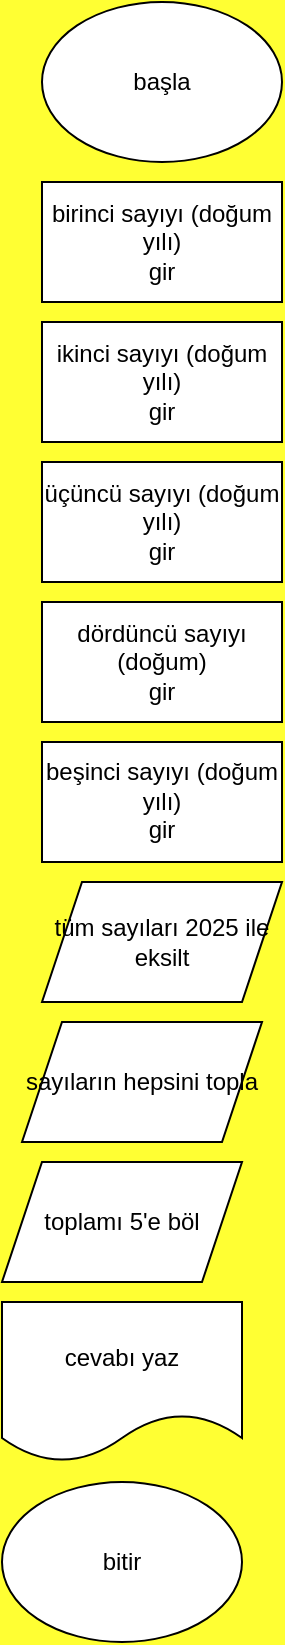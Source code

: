 <mxfile version="28.2.3">
  <diagram name="Sayfa -1" id="oC6L1IsjvVWyWyuJWO4w">
    <mxGraphModel dx="1426" dy="777" grid="1" gridSize="10" guides="1" tooltips="1" connect="1" arrows="1" fold="1" page="1" pageScale="1" pageWidth="827" pageHeight="1169" background="#FFFF33" math="0" shadow="0">
      <root>
        <mxCell id="0" />
        <mxCell id="1" parent="0" />
        <mxCell id="_QflyzR8KqbV0nlhvL80-1" value="başla" style="ellipse;whiteSpace=wrap;html=1;" parent="1" vertex="1">
          <mxGeometry x="340" y="130" width="120" height="80" as="geometry" />
        </mxCell>
        <mxCell id="_QflyzR8KqbV0nlhvL80-3" value="ikinci sayıyı (doğum yılı)&lt;div&gt;gir&lt;/div&gt;" style="rounded=0;whiteSpace=wrap;html=1;" parent="1" vertex="1">
          <mxGeometry x="340" y="290" width="120" height="60" as="geometry" />
        </mxCell>
        <mxCell id="_QflyzR8KqbV0nlhvL80-4" value="birinci sayıyı (doğum yılı)&lt;div&gt;gir&lt;/div&gt;" style="rounded=0;whiteSpace=wrap;html=1;" parent="1" vertex="1">
          <mxGeometry x="340" y="220" width="120" height="60" as="geometry" />
        </mxCell>
        <mxCell id="_QflyzR8KqbV0nlhvL80-5" value="dördüncü sayıyı (doğum)&lt;div&gt;gir&lt;/div&gt;" style="rounded=0;whiteSpace=wrap;html=1;" parent="1" vertex="1">
          <mxGeometry x="340" y="430" width="120" height="60" as="geometry" />
        </mxCell>
        <mxCell id="_QflyzR8KqbV0nlhvL80-6" value="üçüncü sayıyı (doğum yılı)&lt;div&gt;gir&lt;/div&gt;" style="rounded=0;whiteSpace=wrap;html=1;" parent="1" vertex="1">
          <mxGeometry x="340" y="360" width="120" height="60" as="geometry" />
        </mxCell>
        <mxCell id="_QflyzR8KqbV0nlhvL80-7" value="beşinci sayıyı (doğum yılı)&lt;div style=&quot;line-height: 130%;&quot;&gt;gir&lt;/div&gt;" style="rounded=0;whiteSpace=wrap;html=1;perimeterSpacing=0;strokeWidth=1;" parent="1" vertex="1">
          <mxGeometry x="340" y="500" width="120" height="60" as="geometry" />
        </mxCell>
        <mxCell id="_QflyzR8KqbV0nlhvL80-8" value="tüm sayıları 2025 ile eksilt" style="shape=parallelogram;perimeter=parallelogramPerimeter;whiteSpace=wrap;html=1;fixedSize=1;" parent="1" vertex="1">
          <mxGeometry x="340" y="570" width="120" height="60" as="geometry" />
        </mxCell>
        <mxCell id="_QflyzR8KqbV0nlhvL80-11" value="sayıların hepsini topla" style="shape=parallelogram;perimeter=parallelogramPerimeter;whiteSpace=wrap;html=1;fixedSize=1;" parent="1" vertex="1">
          <mxGeometry x="330" y="640" width="120" height="60" as="geometry" />
        </mxCell>
        <mxCell id="_QflyzR8KqbV0nlhvL80-12" value="cevabı yaz" style="shape=document;whiteSpace=wrap;html=1;boundedLbl=1;" parent="1" vertex="1">
          <mxGeometry x="320" y="780" width="120" height="80" as="geometry" />
        </mxCell>
        <mxCell id="_QflyzR8KqbV0nlhvL80-15" value="bitir" style="ellipse;whiteSpace=wrap;html=1;" parent="1" vertex="1">
          <mxGeometry x="320" y="870" width="120" height="80" as="geometry" />
        </mxCell>
        <mxCell id="_QflyzR8KqbV0nlhvL80-26" style="edgeStyle=orthogonalEdgeStyle;rounded=0;orthogonalLoop=1;jettySize=auto;html=1;exitX=0.5;exitY=1;exitDx=0;exitDy=0;" parent="1" source="_QflyzR8KqbV0nlhvL80-8" target="_QflyzR8KqbV0nlhvL80-8" edge="1">
          <mxGeometry relative="1" as="geometry" />
        </mxCell>
        <mxCell id="_QflyzR8KqbV0nlhvL80-27" value="toplamı 5&#39;e böl" style="shape=parallelogram;perimeter=parallelogramPerimeter;whiteSpace=wrap;html=1;fixedSize=1;" parent="1" vertex="1">
          <mxGeometry x="320" y="710" width="120" height="60" as="geometry" />
        </mxCell>
      </root>
    </mxGraphModel>
  </diagram>
</mxfile>
